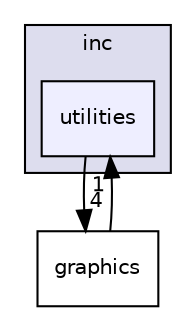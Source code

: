 digraph "inc/utilities" {
  compound=true
  node [ fontsize="10", fontname="Helvetica"];
  edge [ labelfontsize="10", labelfontname="Helvetica"];
  subgraph clusterdir_bfccd401955b95cf8c75461437045ac0 {
    graph [ bgcolor="#ddddee", pencolor="black", label="inc" fontname="Helvetica", fontsize="10", URL="dir_bfccd401955b95cf8c75461437045ac0.html"]
  dir_956851c7e7a34f978e008cb8ce5a4f9c [shape=box, label="utilities", style="filled", fillcolor="#eeeeff", pencolor="black", URL="dir_956851c7e7a34f978e008cb8ce5a4f9c.html"];
  }
  dir_fe6711a0e3a24b97f5d53045c8a5246d [shape=box label="graphics" URL="dir_fe6711a0e3a24b97f5d53045c8a5246d.html"];
  dir_956851c7e7a34f978e008cb8ce5a4f9c->dir_fe6711a0e3a24b97f5d53045c8a5246d [headlabel="4", labeldistance=1.5 headhref="dir_000003_000002.html"];
  dir_fe6711a0e3a24b97f5d53045c8a5246d->dir_956851c7e7a34f978e008cb8ce5a4f9c [headlabel="1", labeldistance=1.5 headhref="dir_000002_000003.html"];
}

